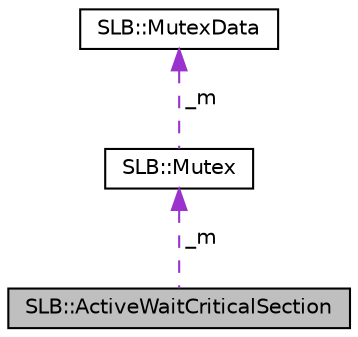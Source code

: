 digraph "SLB::ActiveWaitCriticalSection"
{
  edge [fontname="Helvetica",fontsize="10",labelfontname="Helvetica",labelfontsize="10"];
  node [fontname="Helvetica",fontsize="10",shape=record];
  Node1 [label="SLB::ActiveWaitCriticalSection",height=0.2,width=0.4,color="black", fillcolor="grey75", style="filled", fontcolor="black"];
  Node2 -> Node1 [dir="back",color="darkorchid3",fontsize="10",style="dashed",label=" _m" ,fontname="Helvetica"];
  Node2 [label="SLB::Mutex",height=0.2,width=0.4,color="black", fillcolor="white", style="filled",URL="$structSLB_1_1Mutex.html"];
  Node3 -> Node2 [dir="back",color="darkorchid3",fontsize="10",style="dashed",label=" _m" ,fontname="Helvetica"];
  Node3 [label="SLB::MutexData",height=0.2,width=0.4,color="black", fillcolor="white", style="filled",URL="$structSLB_1_1MutexData.html"];
}
